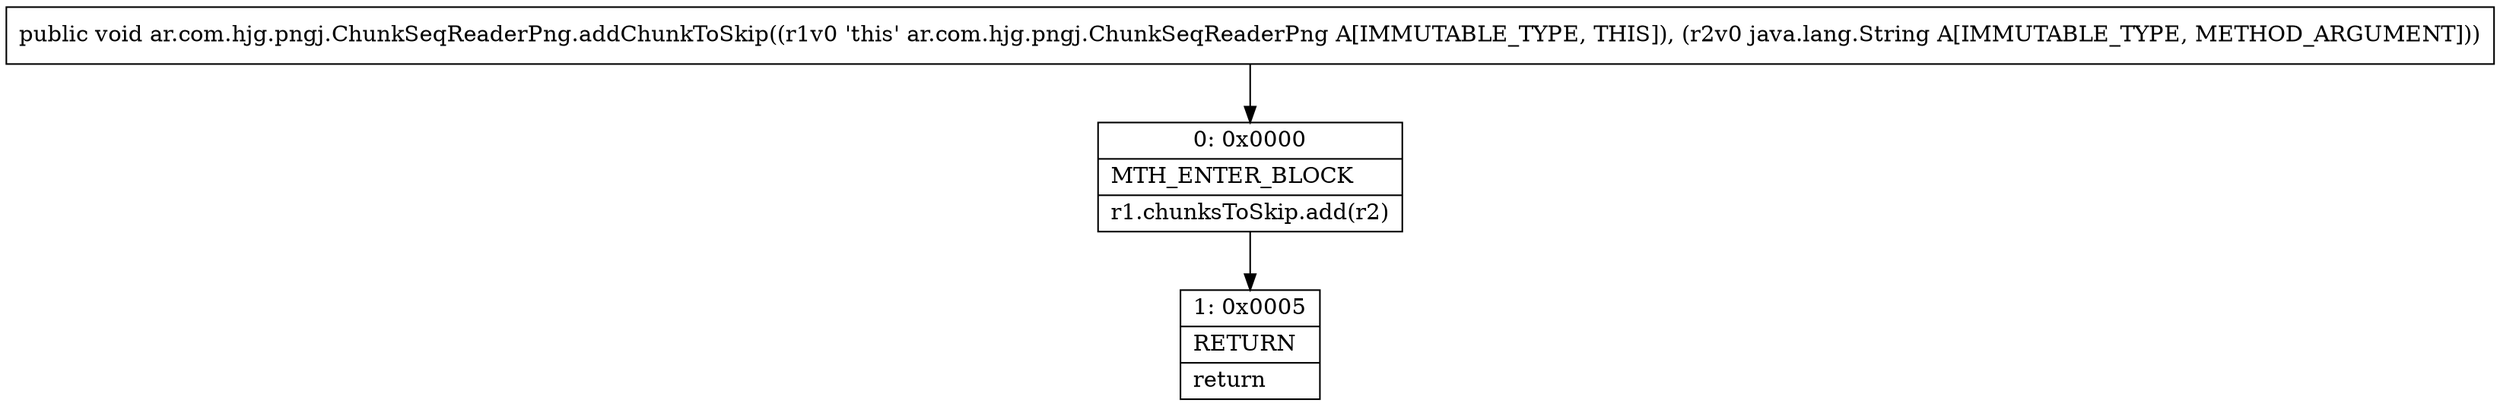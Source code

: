 digraph "CFG forar.com.hjg.pngj.ChunkSeqReaderPng.addChunkToSkip(Ljava\/lang\/String;)V" {
Node_0 [shape=record,label="{0\:\ 0x0000|MTH_ENTER_BLOCK\l|r1.chunksToSkip.add(r2)\l}"];
Node_1 [shape=record,label="{1\:\ 0x0005|RETURN\l|return\l}"];
MethodNode[shape=record,label="{public void ar.com.hjg.pngj.ChunkSeqReaderPng.addChunkToSkip((r1v0 'this' ar.com.hjg.pngj.ChunkSeqReaderPng A[IMMUTABLE_TYPE, THIS]), (r2v0 java.lang.String A[IMMUTABLE_TYPE, METHOD_ARGUMENT])) }"];
MethodNode -> Node_0;
Node_0 -> Node_1;
}

